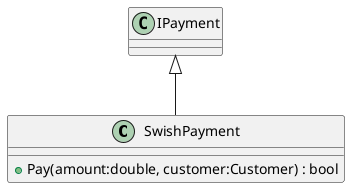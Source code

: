 @startuml
class SwishPayment {
    + Pay(amount:double, customer:Customer) : bool
}
IPayment <|-- SwishPayment
@enduml
